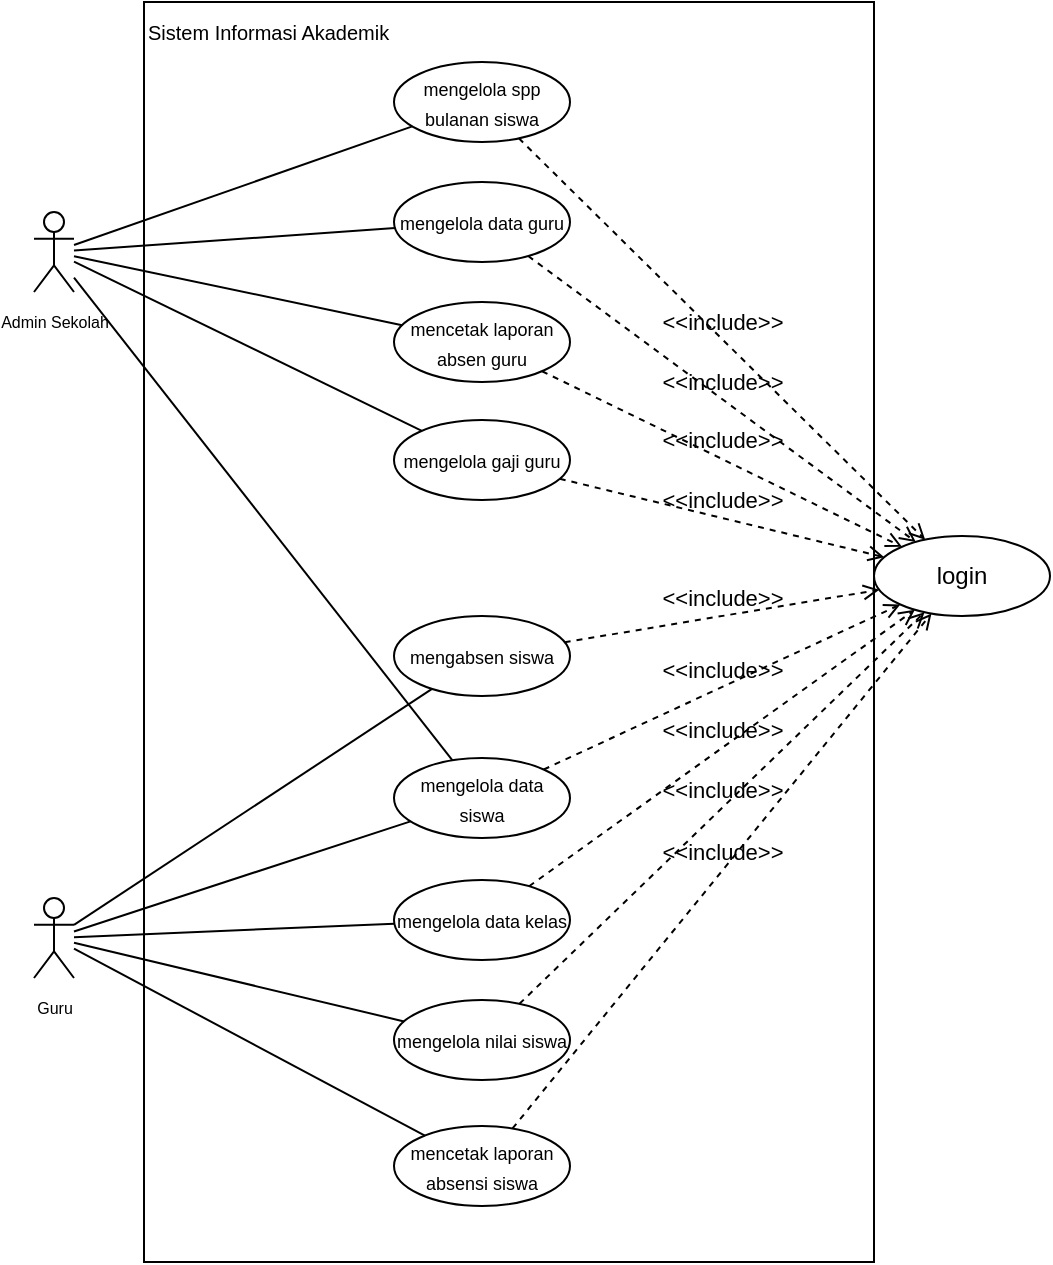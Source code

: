 <mxfile version="21.3.0" type="github">
  <diagram name="Page-1" id="AUTsyAukdBGNu48wZVGs">
    <mxGraphModel dx="880" dy="405" grid="1" gridSize="10" guides="1" tooltips="1" connect="1" arrows="1" fold="1" page="1" pageScale="1" pageWidth="850" pageHeight="1100" math="0" shadow="0">
      <root>
        <mxCell id="0" />
        <mxCell id="1" parent="0" />
        <mxCell id="PEbdCBskvrqRv90m9XZV-3" value="" style="rounded=0;whiteSpace=wrap;html=1;" vertex="1" parent="1">
          <mxGeometry x="235" y="790" width="365" height="630" as="geometry" />
        </mxCell>
        <mxCell id="PEbdCBskvrqRv90m9XZV-4" value="Sistem Informasi Akademik" style="text;html=1;align=left;verticalAlign=middle;whiteSpace=wrap;rounded=0;fontSize=10;" vertex="1" parent="1">
          <mxGeometry x="235" y="790" width="125" height="30" as="geometry" />
        </mxCell>
        <mxCell id="PEbdCBskvrqRv90m9XZV-5" value="&lt;font style=&quot;font-size: 8px;&quot;&gt;Guru&lt;/font&gt;" style="shape=umlActor;verticalLabelPosition=bottom;verticalAlign=top;html=1;outlineConnect=0;" vertex="1" parent="1">
          <mxGeometry x="180" y="1238" width="20" height="40" as="geometry" />
        </mxCell>
        <mxCell id="PEbdCBskvrqRv90m9XZV-10" value="&lt;font style=&quot;font-size: 8px;&quot;&gt;Admin Sekolah&lt;/font&gt;" style="shape=umlActor;verticalLabelPosition=bottom;verticalAlign=top;html=1;outlineConnect=0;" vertex="1" parent="1">
          <mxGeometry x="180" y="895" width="20" height="40" as="geometry" />
        </mxCell>
        <mxCell id="PEbdCBskvrqRv90m9XZV-14" value="&lt;font style=&quot;font-size: 9px;&quot;&gt;mengelola spp bulanan siswa&lt;/font&gt;" style="ellipse;whiteSpace=wrap;html=1;" vertex="1" parent="1">
          <mxGeometry x="360" y="820" width="88" height="40" as="geometry" />
        </mxCell>
        <mxCell id="PEbdCBskvrqRv90m9XZV-15" value="&lt;font style=&quot;font-size: 9px;&quot;&gt;mengelola data guru&lt;/font&gt;" style="ellipse;whiteSpace=wrap;html=1;" vertex="1" parent="1">
          <mxGeometry x="360" y="880" width="88" height="40" as="geometry" />
        </mxCell>
        <mxCell id="PEbdCBskvrqRv90m9XZV-16" value="&lt;font style=&quot;font-size: 9px;&quot;&gt;mengabsen siswa&lt;/font&gt;" style="ellipse;whiteSpace=wrap;html=1;" vertex="1" parent="1">
          <mxGeometry x="360" y="1097" width="88" height="40" as="geometry" />
        </mxCell>
        <mxCell id="PEbdCBskvrqRv90m9XZV-21" value="&lt;font style=&quot;font-size: 9px;&quot;&gt;mengelola data siswa&lt;/font&gt;" style="ellipse;whiteSpace=wrap;html=1;" vertex="1" parent="1">
          <mxGeometry x="360" y="1168" width="88" height="40" as="geometry" />
        </mxCell>
        <mxCell id="PEbdCBskvrqRv90m9XZV-22" value="&lt;font style=&quot;font-size: 9px;&quot;&gt;mengelola data kelas&lt;/font&gt;" style="ellipse;whiteSpace=wrap;html=1;" vertex="1" parent="1">
          <mxGeometry x="360" y="1229" width="88" height="40" as="geometry" />
        </mxCell>
        <mxCell id="PEbdCBskvrqRv90m9XZV-23" value="&lt;font style=&quot;font-size: 9px;&quot;&gt;mengelola nilai&amp;nbsp;siswa&lt;/font&gt;" style="ellipse;whiteSpace=wrap;html=1;" vertex="1" parent="1">
          <mxGeometry x="360" y="1289" width="88" height="40" as="geometry" />
        </mxCell>
        <mxCell id="PEbdCBskvrqRv90m9XZV-24" value="&lt;font style=&quot;font-size: 9px;&quot;&gt;mencetak laporan absen guru&lt;/font&gt;" style="ellipse;whiteSpace=wrap;html=1;" vertex="1" parent="1">
          <mxGeometry x="360" y="940" width="88" height="40" as="geometry" />
        </mxCell>
        <mxCell id="PEbdCBskvrqRv90m9XZV-25" value="login" style="ellipse;whiteSpace=wrap;html=1;" vertex="1" parent="1">
          <mxGeometry x="600" y="1057" width="88" height="40" as="geometry" />
        </mxCell>
        <mxCell id="PEbdCBskvrqRv90m9XZV-26" value="&lt;font style=&quot;font-size: 9px;&quot;&gt;mencetak laporan absensi siswa&lt;/font&gt;" style="ellipse;whiteSpace=wrap;html=1;" vertex="1" parent="1">
          <mxGeometry x="360" y="1352" width="88" height="40" as="geometry" />
        </mxCell>
        <mxCell id="PEbdCBskvrqRv90m9XZV-28" value="&lt;font style=&quot;font-size: 9px;&quot;&gt;mengelola gaji guru&lt;/font&gt;" style="ellipse;whiteSpace=wrap;html=1;" vertex="1" parent="1">
          <mxGeometry x="360" y="999" width="88" height="40" as="geometry" />
        </mxCell>
        <mxCell id="PEbdCBskvrqRv90m9XZV-30" value="" style="endArrow=none;html=1;rounded=0;" edge="1" parent="1" source="PEbdCBskvrqRv90m9XZV-10" target="PEbdCBskvrqRv90m9XZV-14">
          <mxGeometry width="50" height="50" relative="1" as="geometry">
            <mxPoint x="360" y="950" as="sourcePoint" />
            <mxPoint x="410" y="900" as="targetPoint" />
          </mxGeometry>
        </mxCell>
        <mxCell id="PEbdCBskvrqRv90m9XZV-31" value="" style="endArrow=none;html=1;rounded=0;" edge="1" parent="1" source="PEbdCBskvrqRv90m9XZV-10" target="PEbdCBskvrqRv90m9XZV-15">
          <mxGeometry width="50" height="50" relative="1" as="geometry">
            <mxPoint x="210" y="921" as="sourcePoint" />
            <mxPoint x="379" y="862" as="targetPoint" />
          </mxGeometry>
        </mxCell>
        <mxCell id="PEbdCBskvrqRv90m9XZV-32" value="" style="endArrow=none;html=1;rounded=0;" edge="1" parent="1" source="PEbdCBskvrqRv90m9XZV-10" target="PEbdCBskvrqRv90m9XZV-24">
          <mxGeometry width="50" height="50" relative="1" as="geometry">
            <mxPoint x="210" y="924" as="sourcePoint" />
            <mxPoint x="371" y="913" as="targetPoint" />
          </mxGeometry>
        </mxCell>
        <mxCell id="PEbdCBskvrqRv90m9XZV-33" value="" style="endArrow=none;html=1;rounded=0;" edge="1" parent="1" source="PEbdCBskvrqRv90m9XZV-10" target="PEbdCBskvrqRv90m9XZV-28">
          <mxGeometry width="50" height="50" relative="1" as="geometry">
            <mxPoint x="220" y="934" as="sourcePoint" />
            <mxPoint x="373" y="962" as="targetPoint" />
          </mxGeometry>
        </mxCell>
        <mxCell id="PEbdCBskvrqRv90m9XZV-34" value="" style="endArrow=none;html=1;rounded=0;" edge="1" parent="1" source="PEbdCBskvrqRv90m9XZV-10" target="PEbdCBskvrqRv90m9XZV-21">
          <mxGeometry width="50" height="50" relative="1" as="geometry">
            <mxPoint x="360" y="1120" as="sourcePoint" />
            <mxPoint x="410" y="1070" as="targetPoint" />
          </mxGeometry>
        </mxCell>
        <mxCell id="PEbdCBskvrqRv90m9XZV-35" value="" style="endArrow=none;html=1;rounded=0;" edge="1" parent="1" source="PEbdCBskvrqRv90m9XZV-5" target="PEbdCBskvrqRv90m9XZV-16">
          <mxGeometry width="50" height="50" relative="1" as="geometry">
            <mxPoint x="360" y="1120" as="sourcePoint" />
            <mxPoint x="410" y="1070" as="targetPoint" />
          </mxGeometry>
        </mxCell>
        <mxCell id="PEbdCBskvrqRv90m9XZV-36" value="" style="endArrow=none;html=1;rounded=0;" edge="1" parent="1" source="PEbdCBskvrqRv90m9XZV-5" target="PEbdCBskvrqRv90m9XZV-21">
          <mxGeometry width="50" height="50" relative="1" as="geometry">
            <mxPoint x="210" y="1261" as="sourcePoint" />
            <mxPoint x="389" y="1143" as="targetPoint" />
          </mxGeometry>
        </mxCell>
        <mxCell id="PEbdCBskvrqRv90m9XZV-37" value="" style="endArrow=none;html=1;rounded=0;" edge="1" parent="1" source="PEbdCBskvrqRv90m9XZV-5" target="PEbdCBskvrqRv90m9XZV-22">
          <mxGeometry width="50" height="50" relative="1" as="geometry">
            <mxPoint x="210" y="1265" as="sourcePoint" />
            <mxPoint x="378" y="1210" as="targetPoint" />
          </mxGeometry>
        </mxCell>
        <mxCell id="PEbdCBskvrqRv90m9XZV-38" value="" style="endArrow=none;html=1;rounded=0;" edge="1" parent="1" source="PEbdCBskvrqRv90m9XZV-5" target="PEbdCBskvrqRv90m9XZV-23">
          <mxGeometry width="50" height="50" relative="1" as="geometry">
            <mxPoint x="210" y="1268" as="sourcePoint" />
            <mxPoint x="370" y="1261" as="targetPoint" />
          </mxGeometry>
        </mxCell>
        <mxCell id="PEbdCBskvrqRv90m9XZV-39" value="" style="endArrow=none;html=1;rounded=0;" edge="1" parent="1" source="PEbdCBskvrqRv90m9XZV-5" target="PEbdCBskvrqRv90m9XZV-26">
          <mxGeometry width="50" height="50" relative="1" as="geometry">
            <mxPoint x="210" y="1270" as="sourcePoint" />
            <mxPoint x="375" y="1310" as="targetPoint" />
          </mxGeometry>
        </mxCell>
        <mxCell id="PEbdCBskvrqRv90m9XZV-49" value="&amp;lt;&amp;lt;include&amp;gt;&amp;gt;" style="html=1;verticalAlign=bottom;labelBackgroundColor=none;endArrow=open;endFill=0;dashed=1;rounded=0;" edge="1" parent="1" source="PEbdCBskvrqRv90m9XZV-14" target="PEbdCBskvrqRv90m9XZV-25">
          <mxGeometry width="160" relative="1" as="geometry">
            <mxPoint x="300" y="990" as="sourcePoint" />
            <mxPoint x="460" y="990" as="targetPoint" />
          </mxGeometry>
        </mxCell>
        <mxCell id="PEbdCBskvrqRv90m9XZV-50" value="&amp;lt;&amp;lt;include&amp;gt;&amp;gt;" style="html=1;verticalAlign=bottom;labelBackgroundColor=none;endArrow=open;endFill=0;dashed=1;rounded=0;" edge="1" parent="1" source="PEbdCBskvrqRv90m9XZV-15" target="PEbdCBskvrqRv90m9XZV-25">
          <mxGeometry width="160" relative="1" as="geometry">
            <mxPoint x="432" y="868" as="sourcePoint" />
            <mxPoint x="636" y="1069" as="targetPoint" />
          </mxGeometry>
        </mxCell>
        <mxCell id="PEbdCBskvrqRv90m9XZV-51" value="&amp;lt;&amp;lt;include&amp;gt;&amp;gt;" style="html=1;verticalAlign=bottom;labelBackgroundColor=none;endArrow=open;endFill=0;dashed=1;rounded=0;" edge="1" parent="1" source="PEbdCBskvrqRv90m9XZV-24" target="PEbdCBskvrqRv90m9XZV-25">
          <mxGeometry width="160" relative="1" as="geometry">
            <mxPoint x="437" y="927" as="sourcePoint" />
            <mxPoint x="631" y="1070" as="targetPoint" />
          </mxGeometry>
        </mxCell>
        <mxCell id="PEbdCBskvrqRv90m9XZV-52" value="&amp;lt;&amp;lt;include&amp;gt;&amp;gt;" style="html=1;verticalAlign=bottom;labelBackgroundColor=none;endArrow=open;endFill=0;dashed=1;rounded=0;" edge="1" parent="1" source="PEbdCBskvrqRv90m9XZV-28" target="PEbdCBskvrqRv90m9XZV-25">
          <mxGeometry width="160" relative="1" as="geometry">
            <mxPoint x="444" y="985" as="sourcePoint" />
            <mxPoint x="624" y="1072" as="targetPoint" />
          </mxGeometry>
        </mxCell>
        <mxCell id="PEbdCBskvrqRv90m9XZV-53" value="&amp;lt;&amp;lt;include&amp;gt;&amp;gt;" style="html=1;verticalAlign=bottom;labelBackgroundColor=none;endArrow=open;endFill=0;dashed=1;rounded=0;" edge="1" parent="1" source="PEbdCBskvrqRv90m9XZV-16" target="PEbdCBskvrqRv90m9XZV-25">
          <mxGeometry width="160" relative="1" as="geometry">
            <mxPoint x="453" y="1038" as="sourcePoint" />
            <mxPoint x="615" y="1078" as="targetPoint" />
          </mxGeometry>
        </mxCell>
        <mxCell id="PEbdCBskvrqRv90m9XZV-54" value="&amp;lt;&amp;lt;include&amp;gt;&amp;gt;" style="html=1;verticalAlign=bottom;labelBackgroundColor=none;endArrow=open;endFill=0;dashed=1;rounded=0;" edge="1" parent="1" source="PEbdCBskvrqRv90m9XZV-21" target="PEbdCBskvrqRv90m9XZV-25">
          <mxGeometry width="160" relative="1" as="geometry">
            <mxPoint x="455" y="1120" as="sourcePoint" />
            <mxPoint x="613" y="1094" as="targetPoint" />
          </mxGeometry>
        </mxCell>
        <mxCell id="PEbdCBskvrqRv90m9XZV-55" value="&amp;lt;&amp;lt;include&amp;gt;&amp;gt;" style="html=1;verticalAlign=bottom;labelBackgroundColor=none;endArrow=open;endFill=0;dashed=1;rounded=0;" edge="1" parent="1" source="PEbdCBskvrqRv90m9XZV-22" target="PEbdCBskvrqRv90m9XZV-25">
          <mxGeometry width="160" relative="1" as="geometry">
            <mxPoint x="445" y="1184" as="sourcePoint" />
            <mxPoint x="623" y="1101" as="targetPoint" />
          </mxGeometry>
        </mxCell>
        <mxCell id="PEbdCBskvrqRv90m9XZV-56" value="&amp;lt;&amp;lt;include&amp;gt;&amp;gt;" style="html=1;verticalAlign=bottom;labelBackgroundColor=none;endArrow=open;endFill=0;dashed=1;rounded=0;" edge="1" parent="1" source="PEbdCBskvrqRv90m9XZV-23" target="PEbdCBskvrqRv90m9XZV-25">
          <mxGeometry width="160" relative="1" as="geometry">
            <mxPoint x="438" y="1242" as="sourcePoint" />
            <mxPoint x="630" y="1104" as="targetPoint" />
          </mxGeometry>
        </mxCell>
        <mxCell id="PEbdCBskvrqRv90m9XZV-57" value="&amp;lt;&amp;lt;include&amp;gt;&amp;gt;" style="html=1;verticalAlign=bottom;labelBackgroundColor=none;endArrow=open;endFill=0;dashed=1;rounded=0;" edge="1" parent="1" source="PEbdCBskvrqRv90m9XZV-26" target="PEbdCBskvrqRv90m9XZV-25">
          <mxGeometry width="160" relative="1" as="geometry">
            <mxPoint x="433" y="1301" as="sourcePoint" />
            <mxPoint x="635" y="1105" as="targetPoint" />
          </mxGeometry>
        </mxCell>
      </root>
    </mxGraphModel>
  </diagram>
</mxfile>
